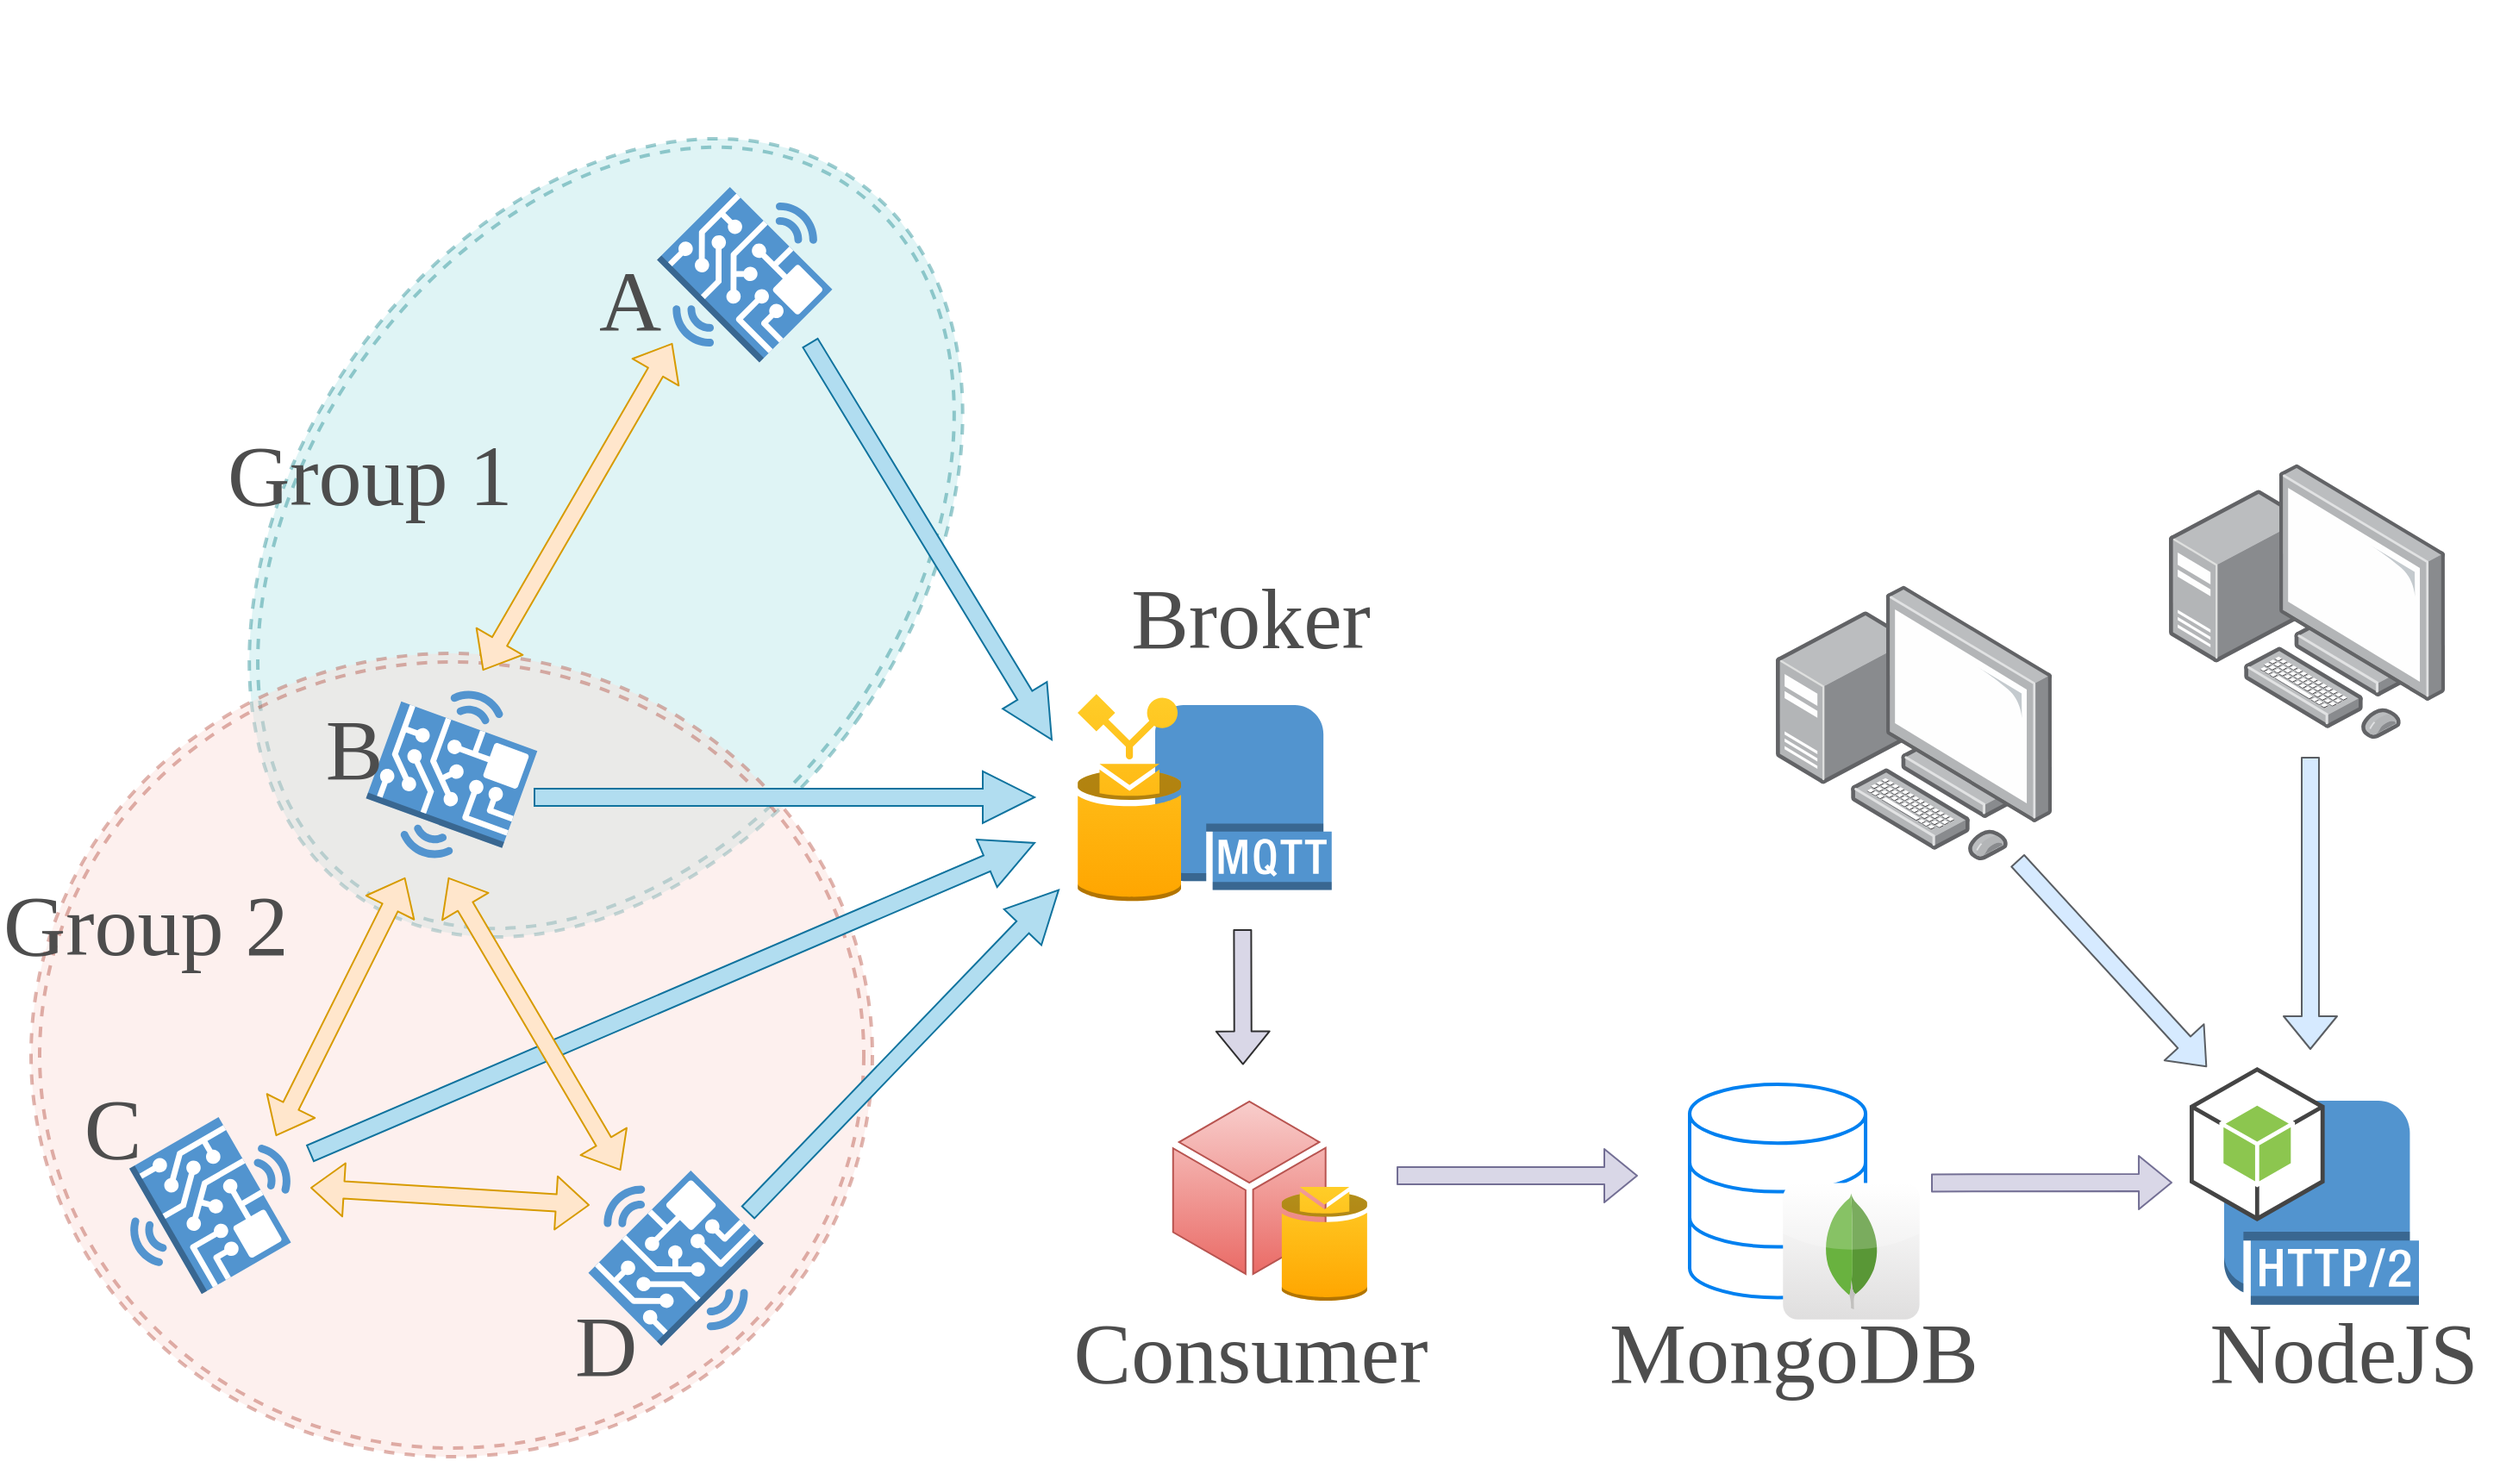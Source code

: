 <mxfile version="13.10.5" type="device"><diagram id="l8hXMBHkgcEJcSW0mbfh" name="Page-1"><mxGraphModel dx="3025" dy="1107" grid="1" gridSize="10" guides="1" tooltips="1" connect="1" arrows="1" fold="1" page="1" pageScale="1" pageWidth="1169" pageHeight="827" math="0" shadow="0"><root><mxCell id="0"/><mxCell id="1" parent="0"/><mxCell id="zr2XRsJ9VgGaBx3NZ55L-54" value="" style="pointerEvents=1;shadow=0;dashed=0;html=1;strokeColor=#b85450;labelPosition=center;verticalLabelPosition=bottom;verticalAlign=top;outlineConnect=0;align=center;shape=mxgraph.office.concepts.node_generic;fillColor=#f8cecc;fontSize=10;gradientColor=#ea6b66;" vertex="1" parent="1"><mxGeometry x="610.39" y="680" width="88.46" height="100" as="geometry"/></mxCell><mxCell id="zr2XRsJ9VgGaBx3NZ55L-41" value="" style="ellipse;shape=doubleEllipse;whiteSpace=wrap;html=1;dashed=1;strokeWidth=2;fillColor=#b0e3e6;strokeColor=#0e8088;opacity=40;rotation=35;" vertex="1" parent="1"><mxGeometry x="101.47" y="100" width="360" height="506" as="geometry"/></mxCell><mxCell id="zr2XRsJ9VgGaBx3NZ55L-33" value="" style="ellipse;shape=doubleEllipse;whiteSpace=wrap;html=1;dashed=1;strokeWidth=2;fillColor=#fad9d5;strokeColor=#ae4132;opacity=40;" vertex="1" parent="1"><mxGeometry x="-52" y="420" width="488" height="466" as="geometry"/></mxCell><mxCell id="zr2XRsJ9VgGaBx3NZ55L-1" value="" style="points=[];aspect=fixed;html=1;align=center;shadow=0;dashed=0;image;image=img/lib/allied_telesis/computer_and_terminals/Personal_Computer_with_Server.svg;" vertex="1" parent="1"><mxGeometry x="960" y="380.5" width="160" height="160" as="geometry"/></mxCell><mxCell id="zr2XRsJ9VgGaBx3NZ55L-2" value="" style="outlineConnect=0;dashed=0;verticalLabelPosition=bottom;verticalAlign=top;align=center;html=1;shape=mxgraph.aws3.topic;gradientColor=#ffa500;fillColor=#ffcd28;strokeColor=#d79b00;" vertex="1" parent="1"><mxGeometry x="673.43" y="729.5" width="49.5" height="66" as="geometry"/></mxCell><mxCell id="zr2XRsJ9VgGaBx3NZ55L-3" value="" style="outlineConnect=0;dashed=0;verticalLabelPosition=bottom;verticalAlign=top;align=center;html=1;shape=mxgraph.aws3.mqtt_protocol;fillColor=#5294CF;gradientColor=none;" vertex="1" parent="1"><mxGeometry x="600" y="450" width="102.38" height="107.25" as="geometry"/></mxCell><mxCell id="zr2XRsJ9VgGaBx3NZ55L-5" value="" style="outlineConnect=0;dashed=0;verticalLabelPosition=bottom;verticalAlign=top;align=center;html=1;shape=mxgraph.aws3.rule;fillColor=#ffcd28;gradientColor=#ffa500;strokeColor=#d79b00;" vertex="1" parent="1"><mxGeometry x="555" y="443.63" width="60" height="120" as="geometry"/></mxCell><mxCell id="zr2XRsJ9VgGaBx3NZ55L-6" value="" style="outlineConnect=0;dashed=0;verticalLabelPosition=bottom;verticalAlign=top;align=center;html=1;shape=mxgraph.aws3.hardware_board;fillColor=#5294CF;gradientColor=none;rotation=45;" vertex="1" parent="1"><mxGeometry x="320" y="150" width="84" height="100.5" as="geometry"/></mxCell><mxCell id="zr2XRsJ9VgGaBx3NZ55L-9" value="" style="outlineConnect=0;dashed=0;verticalLabelPosition=bottom;verticalAlign=top;align=center;html=1;shape=mxgraph.aws3.hardware_board;fillColor=#5294CF;gradientColor=none;rotation=20;" vertex="1" parent="1"><mxGeometry x="150" y="440" width="84" height="100.5" as="geometry"/></mxCell><mxCell id="zr2XRsJ9VgGaBx3NZ55L-10" value="" style="outlineConnect=0;dashed=0;verticalLabelPosition=bottom;verticalAlign=top;align=center;html=1;shape=mxgraph.aws3.hardware_board;fillColor=#5294CF;gradientColor=none;rotation=-45;" vertex="1" parent="1"><mxGeometry x="280" y="720.5" width="84" height="100.5" as="geometry"/></mxCell><mxCell id="zr2XRsJ9VgGaBx3NZ55L-11" value="" style="outlineConnect=0;dashed=0;verticalLabelPosition=bottom;verticalAlign=top;align=center;html=1;shape=mxgraph.aws3.hardware_board;fillColor=#5294CF;gradientColor=none;rotation=60;" vertex="1" parent="1"><mxGeometry x="10" y="690" width="84" height="100.5" as="geometry"/></mxCell><mxCell id="zr2XRsJ9VgGaBx3NZ55L-12" value="" style="group" vertex="1" connectable="0" parent="1"><mxGeometry x="910" y="670" width="133.31" height="136.4" as="geometry"/></mxCell><mxCell id="zr2XRsJ9VgGaBx3NZ55L-8" value="" style="html=1;verticalLabelPosition=bottom;align=center;labelBackgroundColor=#ffffff;verticalAlign=top;strokeWidth=2;strokeColor=#0080F0;shadow=0;dashed=0;shape=mxgraph.ios7.icons.data;" vertex="1" parent="zr2XRsJ9VgGaBx3NZ55L-12"><mxGeometry width="102.039" height="123.719" as="geometry"/></mxCell><mxCell id="zr2XRsJ9VgGaBx3NZ55L-7" value="" style="dashed=0;outlineConnect=0;html=1;align=center;labelPosition=center;verticalLabelPosition=bottom;verticalAlign=top;shape=mxgraph.webicons.mongodb;gradientColor=#DFDEDE" vertex="1" parent="zr2XRsJ9VgGaBx3NZ55L-12"><mxGeometry x="54.128" y="57.22" width="79.182" height="79.18" as="geometry"/></mxCell><mxCell id="zr2XRsJ9VgGaBx3NZ55L-45" value="" style="shape=flexArrow;endArrow=none;startArrow=classic;html=1;fillColor=#d0cee2;strokeColor=#56517e;opacity=80;endFill=0;" edge="1" parent="zr2XRsJ9VgGaBx3NZ55L-12"><mxGeometry width="50" height="50" relative="1" as="geometry"><mxPoint x="280" y="57" as="sourcePoint"/><mxPoint x="140" y="57.22" as="targetPoint"/></mxGeometry></mxCell><mxCell id="zr2XRsJ9VgGaBx3NZ55L-24" value="" style="group" vertex="1" connectable="0" parent="1"><mxGeometry x="1200" y="660" width="133" height="137.88" as="geometry"/></mxCell><mxCell id="zr2XRsJ9VgGaBx3NZ55L-4" value="" style="outlineConnect=0;dashed=0;verticalLabelPosition=bottom;verticalAlign=top;align=center;html=1;shape=mxgraph.aws3.http_2_protocol;fillColor=#5294CF;gradientColor=none;" vertex="1" parent="zr2XRsJ9VgGaBx3NZ55L-24"><mxGeometry x="20" y="19.5" width="113" height="118.38" as="geometry"/></mxCell><mxCell id="zr2XRsJ9VgGaBx3NZ55L-23" value="" style="outlineConnect=0;dashed=0;verticalLabelPosition=bottom;verticalAlign=top;align=center;html=1;shape=mxgraph.aws3.android;fillColor=#8CC64F;gradientColor=none;" vertex="1" parent="zr2XRsJ9VgGaBx3NZ55L-24"><mxGeometry width="78.31" height="89.5" as="geometry"/></mxCell><mxCell id="zr2XRsJ9VgGaBx3NZ55L-26" value="" style="shape=flexArrow;endArrow=classic;startArrow=classic;html=1;fillColor=#ffe6cc;strokeColor=#d79b00;" edge="1" parent="1"><mxGeometry width="50" height="50" relative="1" as="geometry"><mxPoint x="210" y="430" as="sourcePoint"/><mxPoint x="320" y="240" as="targetPoint"/></mxGeometry></mxCell><mxCell id="zr2XRsJ9VgGaBx3NZ55L-34" value="" style="points=[];aspect=fixed;html=1;align=center;shadow=0;dashed=0;image;image=img/lib/allied_telesis/computer_and_terminals/Personal_Computer_with_Server.svg;" vertex="1" parent="1"><mxGeometry x="1188" y="310" width="160" height="160" as="geometry"/></mxCell><mxCell id="zr2XRsJ9VgGaBx3NZ55L-35" value="" style="shape=arrow;endArrow=classic;html=1;fillColor=#b1ddf0;strokeColor=#10739e;" edge="1" parent="1"><mxGeometry width="50" height="50" relative="1" as="geometry"><mxPoint x="364" y="744.25" as="sourcePoint"/><mxPoint x="544" y="557.25" as="targetPoint"/></mxGeometry></mxCell><mxCell id="zr2XRsJ9VgGaBx3NZ55L-38" value="" style="shape=arrow;endArrow=classic;html=1;fillColor=#b1ddf0;strokeColor=#10739e;" edge="1" parent="1"><mxGeometry width="50" height="50" relative="1" as="geometry"><mxPoint x="400" y="240" as="sourcePoint"/><mxPoint x="540" y="470" as="targetPoint"/></mxGeometry></mxCell><mxCell id="zr2XRsJ9VgGaBx3NZ55L-39" value="" style="shape=arrow;endArrow=classic;html=1;fillColor=#b1ddf0;strokeColor=#10739e;" edge="1" parent="1"><mxGeometry width="50" height="50" relative="1" as="geometry"><mxPoint x="240" y="503.46" as="sourcePoint"/><mxPoint x="530" y="503.46" as="targetPoint"/></mxGeometry></mxCell><mxCell id="zr2XRsJ9VgGaBx3NZ55L-40" value="" style="shape=arrow;endArrow=classic;html=1;fillColor=#b1ddf0;strokeColor=#10739e;" edge="1" parent="1"><mxGeometry width="50" height="50" relative="1" as="geometry"><mxPoint x="110" y="710" as="sourcePoint"/><mxPoint x="530" y="530" as="targetPoint"/></mxGeometry></mxCell><mxCell id="zr2XRsJ9VgGaBx3NZ55L-27" value="" style="shape=flexArrow;endArrow=classic;startArrow=classic;html=1;fillColor=#ffe6cc;strokeColor=#d79b00;" edge="1" parent="1"><mxGeometry width="50" height="50" relative="1" as="geometry"><mxPoint x="90" y="700" as="sourcePoint"/><mxPoint x="165" y="550" as="targetPoint"/></mxGeometry></mxCell><mxCell id="zr2XRsJ9VgGaBx3NZ55L-30" value="" style="shape=flexArrow;endArrow=classic;startArrow=classic;html=1;fillColor=#ffe6cc;strokeColor=#d79b00;" edge="1" parent="1"><mxGeometry width="50" height="50" relative="1" as="geometry"><mxPoint x="272" y="740" as="sourcePoint"/><mxPoint x="110" y="730" as="targetPoint"/></mxGeometry></mxCell><mxCell id="zr2XRsJ9VgGaBx3NZ55L-31" value="" style="shape=flexArrow;endArrow=classic;startArrow=classic;html=1;fillColor=#ffe6cc;strokeColor=#d79b00;" edge="1" parent="1"><mxGeometry width="50" height="50" relative="1" as="geometry"><mxPoint x="190" y="550" as="sourcePoint"/><mxPoint x="290" y="720" as="targetPoint"/></mxGeometry></mxCell><mxCell id="zr2XRsJ9VgGaBx3NZ55L-44" value="" style="shape=image;verticalLabelPosition=bottom;labelBackgroundColor=#ffffff;verticalAlign=top;aspect=fixed;imageAspect=0;image=https://upload.wikimedia.org/wikipedia/commons/thumb/0/05/Apache_kafka.svg/1200px-Apache_kafka.svg.png;" vertex="1" parent="1"><mxGeometry x="690" y="420" width="61.54" height="100" as="geometry"/></mxCell><mxCell id="zr2XRsJ9VgGaBx3NZ55L-55" value="" style="shape=flexArrow;endArrow=none;startArrow=block;html=1;fillColor=#d0cee2;strokeColor=#56517e;opacity=80;startFill=0;endFill=0;" edge="1" parent="1"><mxGeometry width="50" height="50" relative="1" as="geometry"><mxPoint x="880" y="723" as="sourcePoint"/><mxPoint x="740" y="723" as="targetPoint"/></mxGeometry></mxCell><mxCell id="zr2XRsJ9VgGaBx3NZ55L-56" value="" style="shape=flexArrow;endArrow=none;startArrow=block;html=1;fillColor=#d0cee2;opacity=80;startFill=0;endFill=0;" edge="1" parent="1"><mxGeometry width="50" height="50" relative="1" as="geometry"><mxPoint x="650.92" y="658.78" as="sourcePoint"/><mxPoint x="650.69" y="580" as="targetPoint"/></mxGeometry></mxCell><mxCell id="zr2XRsJ9VgGaBx3NZ55L-60" value="" style="shape=flexArrow;endArrow=classic;html=1;fillColor=#cce5ff;fontFamily=Courier New;fontSize=10;fontColor=#4D4D4D;opacity=80;strokeColor=#36393d;" edge="1" parent="1"><mxGeometry width="50" height="50" relative="1" as="geometry"><mxPoint x="1100" y="540" as="sourcePoint"/><mxPoint x="1210" y="660" as="targetPoint"/></mxGeometry></mxCell><mxCell id="zr2XRsJ9VgGaBx3NZ55L-61" value="" style="shape=flexArrow;endArrow=classic;html=1;fillColor=#cce5ff;fontFamily=Courier New;fontSize=10;fontColor=#4D4D4D;opacity=80;strokeColor=#36393d;" edge="1" parent="1"><mxGeometry width="50" height="50" relative="1" as="geometry"><mxPoint x="1270" y="480" as="sourcePoint"/><mxPoint x="1270" y="650" as="targetPoint"/></mxGeometry></mxCell><mxCell id="zr2XRsJ9VgGaBx3NZ55L-62" value="&lt;font data-font-src=&quot;https://fonts.googleapis.com/css?family=Nunito&quot; style=&quot;font-size: 50px&quot; face=&quot;Nunito&quot;&gt;A&lt;/font&gt;" style="text;html=1;align=center;verticalAlign=middle;resizable=0;points=[];autosize=1;fontSize=10;fontFamily=Courier New;fontColor=#4D4D4D;" vertex="1" parent="1"><mxGeometry x="270" y="200" width="50" height="30" as="geometry"/></mxCell><mxCell id="zr2XRsJ9VgGaBx3NZ55L-63" value="&lt;font data-font-src=&quot;https://fonts.googleapis.com/css?family=Nunito&quot; style=&quot;font-size: 50px&quot; face=&quot;Nunito&quot;&gt;B&lt;/font&gt;" style="text;html=1;align=center;verticalAlign=middle;resizable=0;points=[];autosize=1;fontSize=10;fontFamily=Courier New;fontColor=#4D4D4D;" vertex="1" parent="1"><mxGeometry x="110" y="460" width="50" height="30" as="geometry"/></mxCell><mxCell id="zr2XRsJ9VgGaBx3NZ55L-64" value="&lt;font data-font-src=&quot;https://fonts.googleapis.com/css?family=Nunito&quot; style=&quot;font-size: 50px&quot; face=&quot;Nunito&quot;&gt;C&lt;/font&gt;" style="text;html=1;align=center;verticalAlign=middle;resizable=0;points=[];autosize=1;fontSize=10;fontFamily=Courier New;fontColor=#4D4D4D;" vertex="1" parent="1"><mxGeometry x="-30" y="680" width="50" height="30" as="geometry"/></mxCell><mxCell id="zr2XRsJ9VgGaBx3NZ55L-65" value="&lt;font data-font-src=&quot;https://fonts.googleapis.com/css?family=Nunito&quot; style=&quot;font-size: 50px&quot; face=&quot;Nunito&quot;&gt;D&lt;/font&gt;" style="text;html=1;align=center;verticalAlign=middle;resizable=0;points=[];autosize=1;fontSize=10;fontFamily=Courier New;fontColor=#4D4D4D;" vertex="1" parent="1"><mxGeometry x="256.47" y="806.4" width="50" height="30" as="geometry"/></mxCell><mxCell id="zr2XRsJ9VgGaBx3NZ55L-66" value="&lt;font data-font-src=&quot;https://fonts.googleapis.com/css?family=Nunito&quot; style=&quot;font-size: 50px&quot; face=&quot;Nunito&quot;&gt;Broker&lt;/font&gt;" style="text;html=1;align=center;verticalAlign=middle;resizable=0;points=[];autosize=1;fontSize=10;fontFamily=Courier New;fontColor=#4D4D4D;" vertex="1" parent="1"><mxGeometry x="574.62" y="384" width="160" height="30" as="geometry"/></mxCell><mxCell id="zr2XRsJ9VgGaBx3NZ55L-67" value="&lt;font data-font-src=&quot;https://fonts.googleapis.com/css?family=Nunito&quot; style=&quot;font-size: 50px&quot; face=&quot;Nunito&quot;&gt;Group 1&lt;br&gt;&lt;/font&gt;" style="text;whiteSpace=wrap;html=1;fontSize=10;fontFamily=Courier New;fontColor=#4D4D4D;" vertex="1" parent="1"><mxGeometry x="60" y="280" width="190" height="40" as="geometry"/></mxCell><mxCell id="zr2XRsJ9VgGaBx3NZ55L-68" value="&lt;font data-font-src=&quot;https://fonts.googleapis.com/css?family=Nunito&quot; style=&quot;font-size: 50px&quot; face=&quot;Nunito&quot;&gt;Group 2&lt;br&gt;&lt;/font&gt;" style="text;whiteSpace=wrap;html=1;fontSize=10;fontFamily=Courier New;fontColor=#4D4D4D;" vertex="1" parent="1"><mxGeometry x="-70" y="540.5" width="190" height="40" as="geometry"/></mxCell><mxCell id="zr2XRsJ9VgGaBx3NZ55L-69" style="edgeStyle=orthogonalEdgeStyle;shape=arrow;rounded=0;orthogonalLoop=1;jettySize=auto;html=1;exitX=0.5;exitY=1;exitDx=0;exitDy=0;fillColor=none;fontFamily=Courier New;fontSize=10;fontColor=#4D4D4D;opacity=80;" edge="1" parent="1" source="zr2XRsJ9VgGaBx3NZ55L-68" target="zr2XRsJ9VgGaBx3NZ55L-68"><mxGeometry relative="1" as="geometry"/></mxCell><mxCell id="zr2XRsJ9VgGaBx3NZ55L-70" value="&lt;font data-font-src=&quot;https://fonts.googleapis.com/css?family=Nunito&quot; style=&quot;font-size: 50px&quot; face=&quot;Nunito&quot;&gt;Consumer&lt;/font&gt;" style="text;html=1;align=center;verticalAlign=middle;resizable=0;points=[];autosize=1;fontSize=10;fontFamily=Courier New;fontColor=#4D4D4D;" vertex="1" parent="1"><mxGeometry x="534.62" y="810" width="240" height="30" as="geometry"/></mxCell><mxCell id="zr2XRsJ9VgGaBx3NZ55L-71" value="&lt;font style=&quot;font-size: 50px&quot; data-font-src=&quot;https://fonts.googleapis.com/css?family=Nunito&quot; face=&quot;Nunito&quot;&gt;MongoDB&lt;br&gt;&lt;/font&gt;" style="text;html=1;align=center;verticalAlign=middle;resizable=0;points=[];autosize=1;fontSize=10;fontFamily=Courier New;fontColor=#4D4D4D;" vertex="1" parent="1"><mxGeometry x="850.0" y="810" width="240" height="30" as="geometry"/></mxCell><mxCell id="zr2XRsJ9VgGaBx3NZ55L-72" value="&lt;div&gt;&lt;font style=&quot;font-size: 50px&quot; data-font-src=&quot;https://fonts.googleapis.com/css?family=Nunito&quot; face=&quot;Nunito&quot;&gt;NodeJS&lt;/font&gt;&lt;/div&gt;" style="text;html=1;align=center;verticalAlign=middle;resizable=0;points=[];autosize=1;fontSize=10;fontFamily=Courier New;fontColor=#4D4D4D;" vertex="1" parent="1"><mxGeometry x="1199" y="810" width="180" height="30" as="geometry"/></mxCell></root></mxGraphModel></diagram></mxfile>